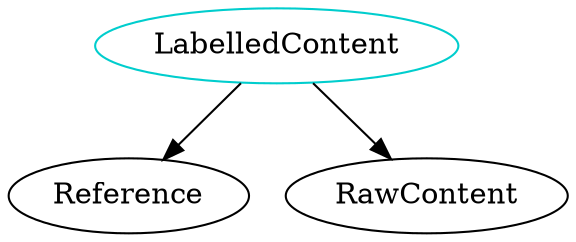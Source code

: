 digraph labelledcontent{
LabelledContent -> Reference;
LabelledContent -> RawContent;
LabelledContent	[shape=oval, color=cyan3, label="LabelledContent"];
}
